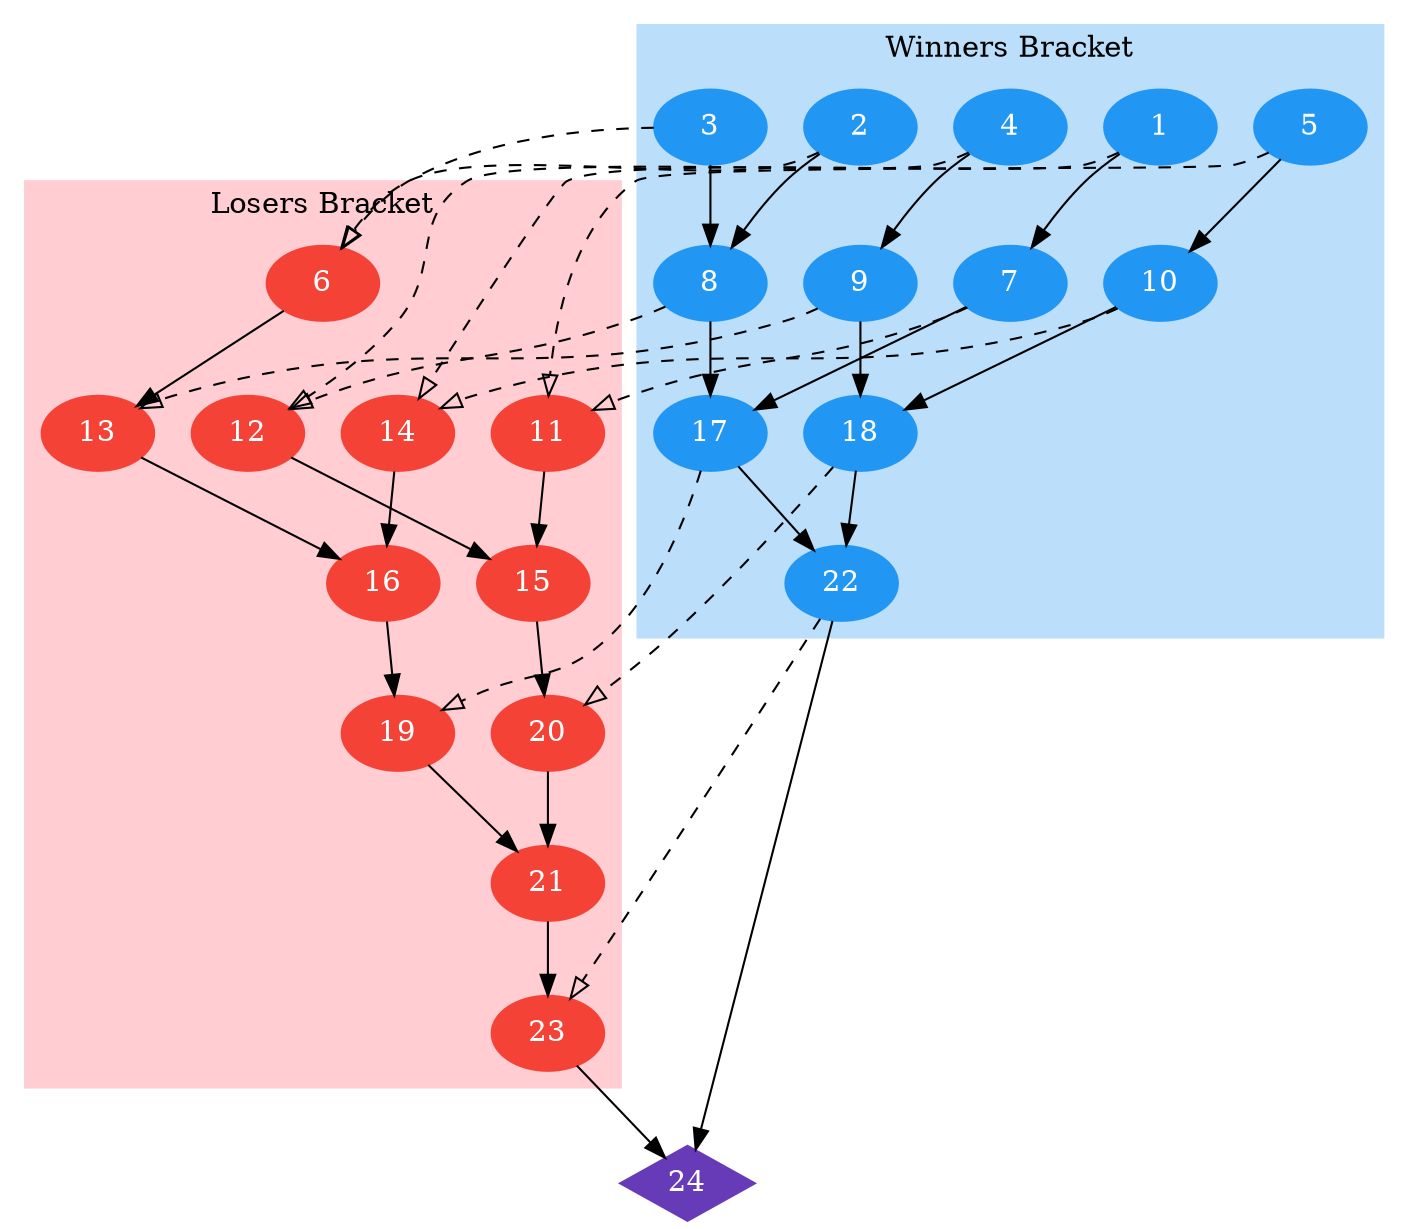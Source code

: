digraph G {
    subgraph cluster_0 {
    style=filled;
    color="#bbdefb";
    node [style=filled,color="#2196f3",fontcolor=white];
    1 [ label = 1 ]
    2 [ label = 2 ]
    3 [ label = 3 ]
    5 [ label = 4 ]
    7 [ label = 5 ]
    40 [ label = 7 ]
    41 [ label = 8 ]
    42 [ label = 9 ]
    43 [ label = 10 ]
    68 [ label = 17 ]
    69 [ label = 18 ]
    82 [ label = 22 ]

    1 -> 40 [ ]
    2 -> 41 [ ]
    3 -> 41 [ ]
    5 -> 42 [ ]
    7 -> 43 [ ]
    40 -> 68 [ ]
    41 -> 68 [ ]
    42 -> 69 [ ]
    43 -> 69 [ ]
    68 -> 82 [ ]
    69 -> 82 [ ]

    label = "Winners Bracket";
  }

  subgraph cluster_1 {
    style=filled;
    color="#ffcdd2";
    node [ style = filled, color = "#f44336", fontcolor = white ];
    31 [ label = 6 ]
    54 [ label = 14 ]
    55 [ label = 13 ]
    58 [ label = 12 ]
    59 [ label = 11 ]
    65 [ label = 16 ]
    67 [ label = 15 ]
    72 [ label = 19 ]
    73 [ label = 20 ]
    79 [ label = 21 ]
    83 [ label = 23 ]

    31 -> 55 [ ]
    54 -> 65 [ ]
    55 -> 65 [ ]
    58 -> 67 [ ]
    59 -> 67 [ ]
    65 -> 72 [ ]
    67 -> 73 [ ]
    72 -> 79 [ ]
    73 -> 79 [ ]
    79 -> 83 [ ]

    2 -> 31 [ arrowhead = empty, style = dashed ]
    3 -> 31 [ arrowhead = empty, style = dashed ]
    43 -> 54 [ arrowhead = empty, style = dashed ]
    1 -> 54 [ arrowhead = empty, style = dashed ]
    42 -> 55 [ arrowhead = empty, style = dashed ]
    41 -> 58 [ arrowhead = empty, style = dashed ]
    5 -> 58 [ arrowhead = empty, style = dashed ]
    40 -> 59 [ arrowhead = empty, style = dashed ]
    7 -> 59 [ arrowhead = empty, style = dashed ]
    68 -> 72 [ arrowhead = empty, style = dashed ]
    69 -> 73 [ arrowhead = empty, style = dashed ]
    82 -> 83 [ arrowhead = empty, style = dashed ]

    label = "Losers Bracket";
  }

    87 [ label = 24, shape = Mdiamond, style = filled, color = "#673ab7", fontcolor = white ]
    82 -> 87 [ ]
    83 -> 87 [ ]
}
